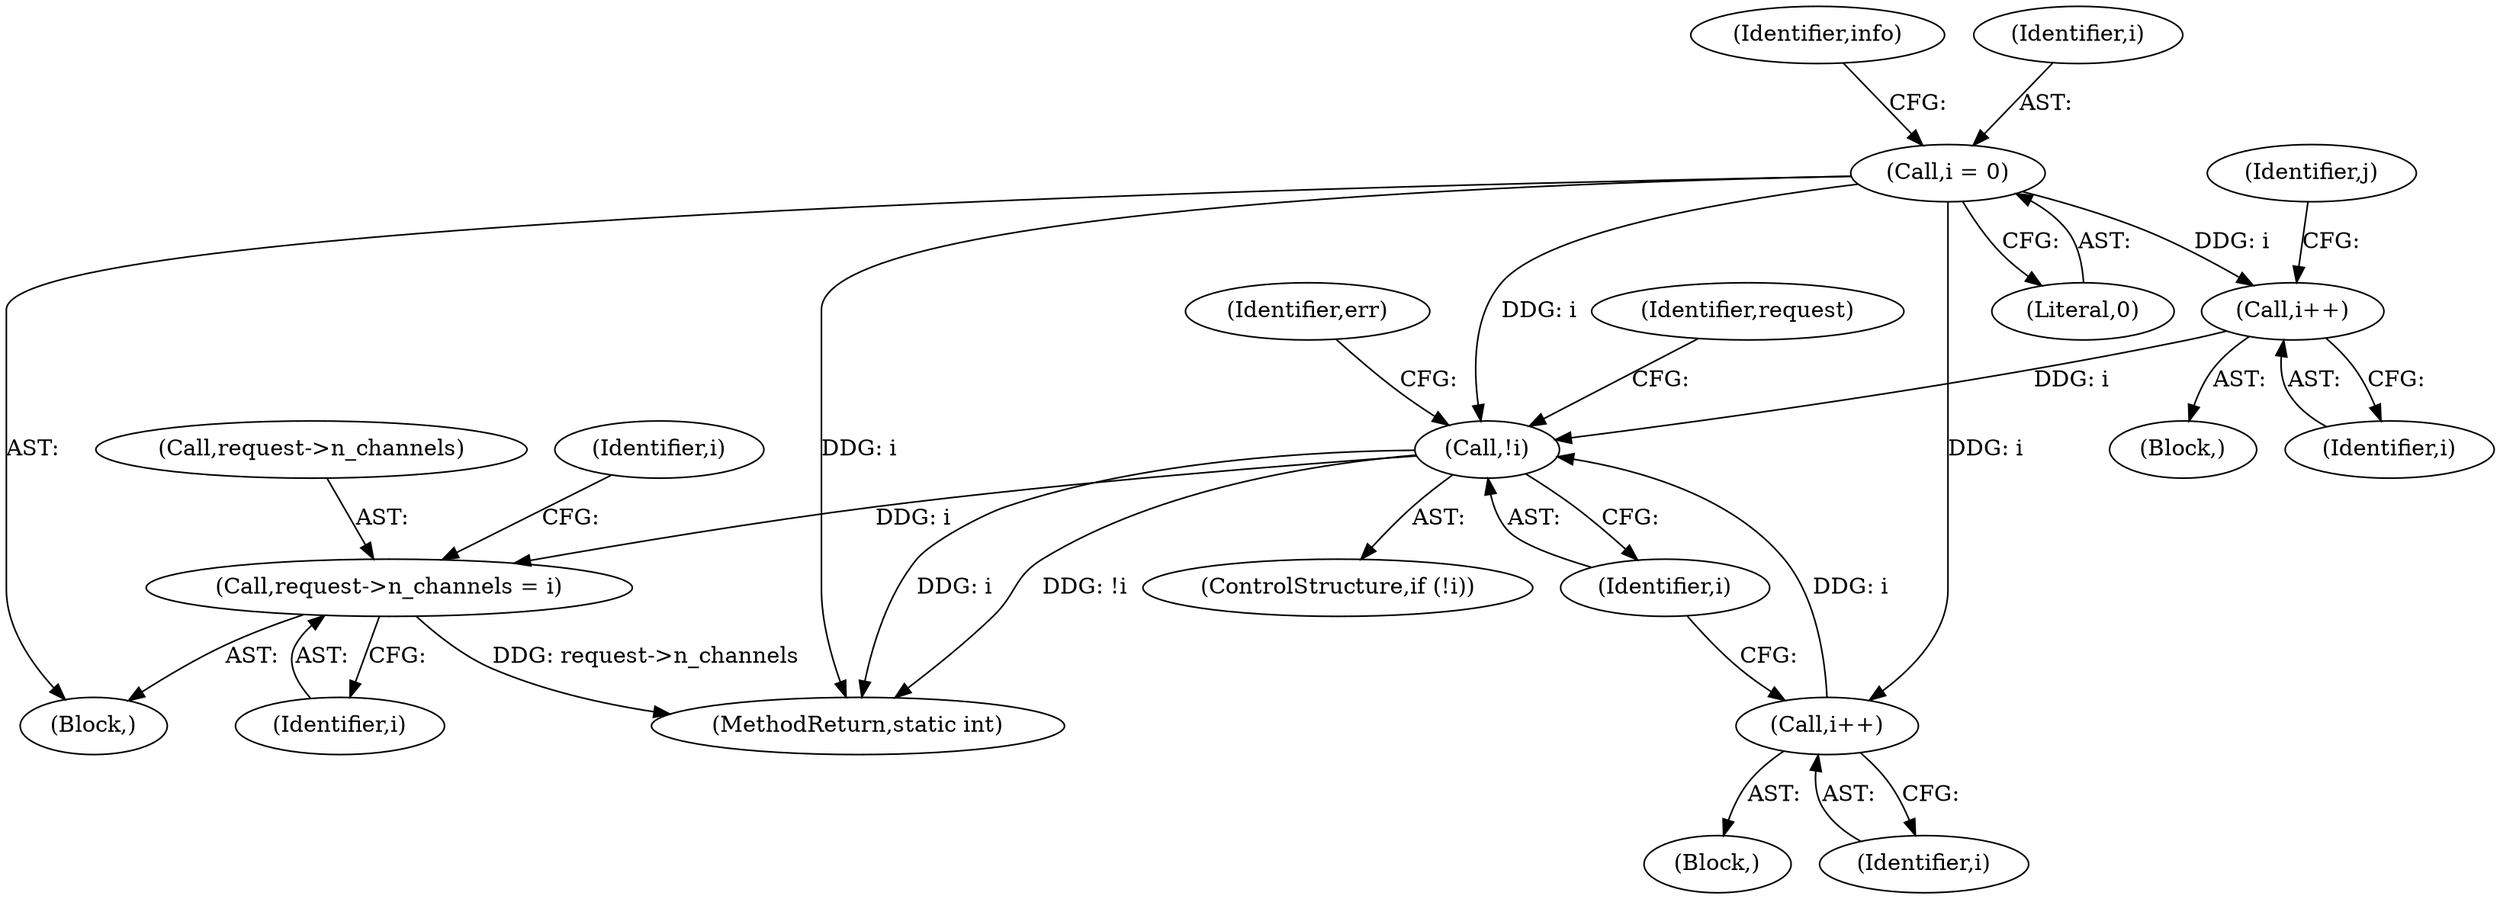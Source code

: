 digraph "0_linux_208c72f4fe44fe09577e7975ba0e7fa0278f3d03_0@pointer" {
"1000462" [label="(Call,request->n_channels = i)"];
"1000454" [label="(Call,!i)"];
"1000451" [label="(Call,i++)"];
"1000344" [label="(Call,i = 0)"];
"1000385" [label="(Call,i++)"];
"1000463" [label="(Call,request->n_channels)"];
"1000354" [label="(Block,)"];
"1000453" [label="(ControlStructure,if (!i))"];
"1000468" [label="(Identifier,i)"];
"1000462" [label="(Call,request->n_channels = i)"];
"1000346" [label="(Literal,0)"];
"1000106" [label="(Block,)"];
"1000422" [label="(Identifier,j)"];
"1000350" [label="(Identifier,info)"];
"1000454" [label="(Call,!i)"];
"1000464" [label="(Identifier,request)"];
"1000345" [label="(Identifier,i)"];
"1000344" [label="(Call,i = 0)"];
"1000423" [label="(Block,)"];
"1000466" [label="(Identifier,i)"];
"1000452" [label="(Identifier,i)"];
"1000386" [label="(Identifier,i)"];
"1000455" [label="(Identifier,i)"];
"1000451" [label="(Call,i++)"];
"1000385" [label="(Call,i++)"];
"1000458" [label="(Identifier,err)"];
"1000598" [label="(MethodReturn,static int)"];
"1000462" -> "1000106"  [label="AST: "];
"1000462" -> "1000466"  [label="CFG: "];
"1000463" -> "1000462"  [label="AST: "];
"1000466" -> "1000462"  [label="AST: "];
"1000468" -> "1000462"  [label="CFG: "];
"1000462" -> "1000598"  [label="DDG: request->n_channels"];
"1000454" -> "1000462"  [label="DDG: i"];
"1000454" -> "1000453"  [label="AST: "];
"1000454" -> "1000455"  [label="CFG: "];
"1000455" -> "1000454"  [label="AST: "];
"1000458" -> "1000454"  [label="CFG: "];
"1000464" -> "1000454"  [label="CFG: "];
"1000454" -> "1000598"  [label="DDG: i"];
"1000454" -> "1000598"  [label="DDG: !i"];
"1000451" -> "1000454"  [label="DDG: i"];
"1000385" -> "1000454"  [label="DDG: i"];
"1000344" -> "1000454"  [label="DDG: i"];
"1000451" -> "1000423"  [label="AST: "];
"1000451" -> "1000452"  [label="CFG: "];
"1000452" -> "1000451"  [label="AST: "];
"1000422" -> "1000451"  [label="CFG: "];
"1000344" -> "1000451"  [label="DDG: i"];
"1000344" -> "1000106"  [label="AST: "];
"1000344" -> "1000346"  [label="CFG: "];
"1000345" -> "1000344"  [label="AST: "];
"1000346" -> "1000344"  [label="AST: "];
"1000350" -> "1000344"  [label="CFG: "];
"1000344" -> "1000598"  [label="DDG: i"];
"1000344" -> "1000385"  [label="DDG: i"];
"1000385" -> "1000354"  [label="AST: "];
"1000385" -> "1000386"  [label="CFG: "];
"1000386" -> "1000385"  [label="AST: "];
"1000455" -> "1000385"  [label="CFG: "];
}
